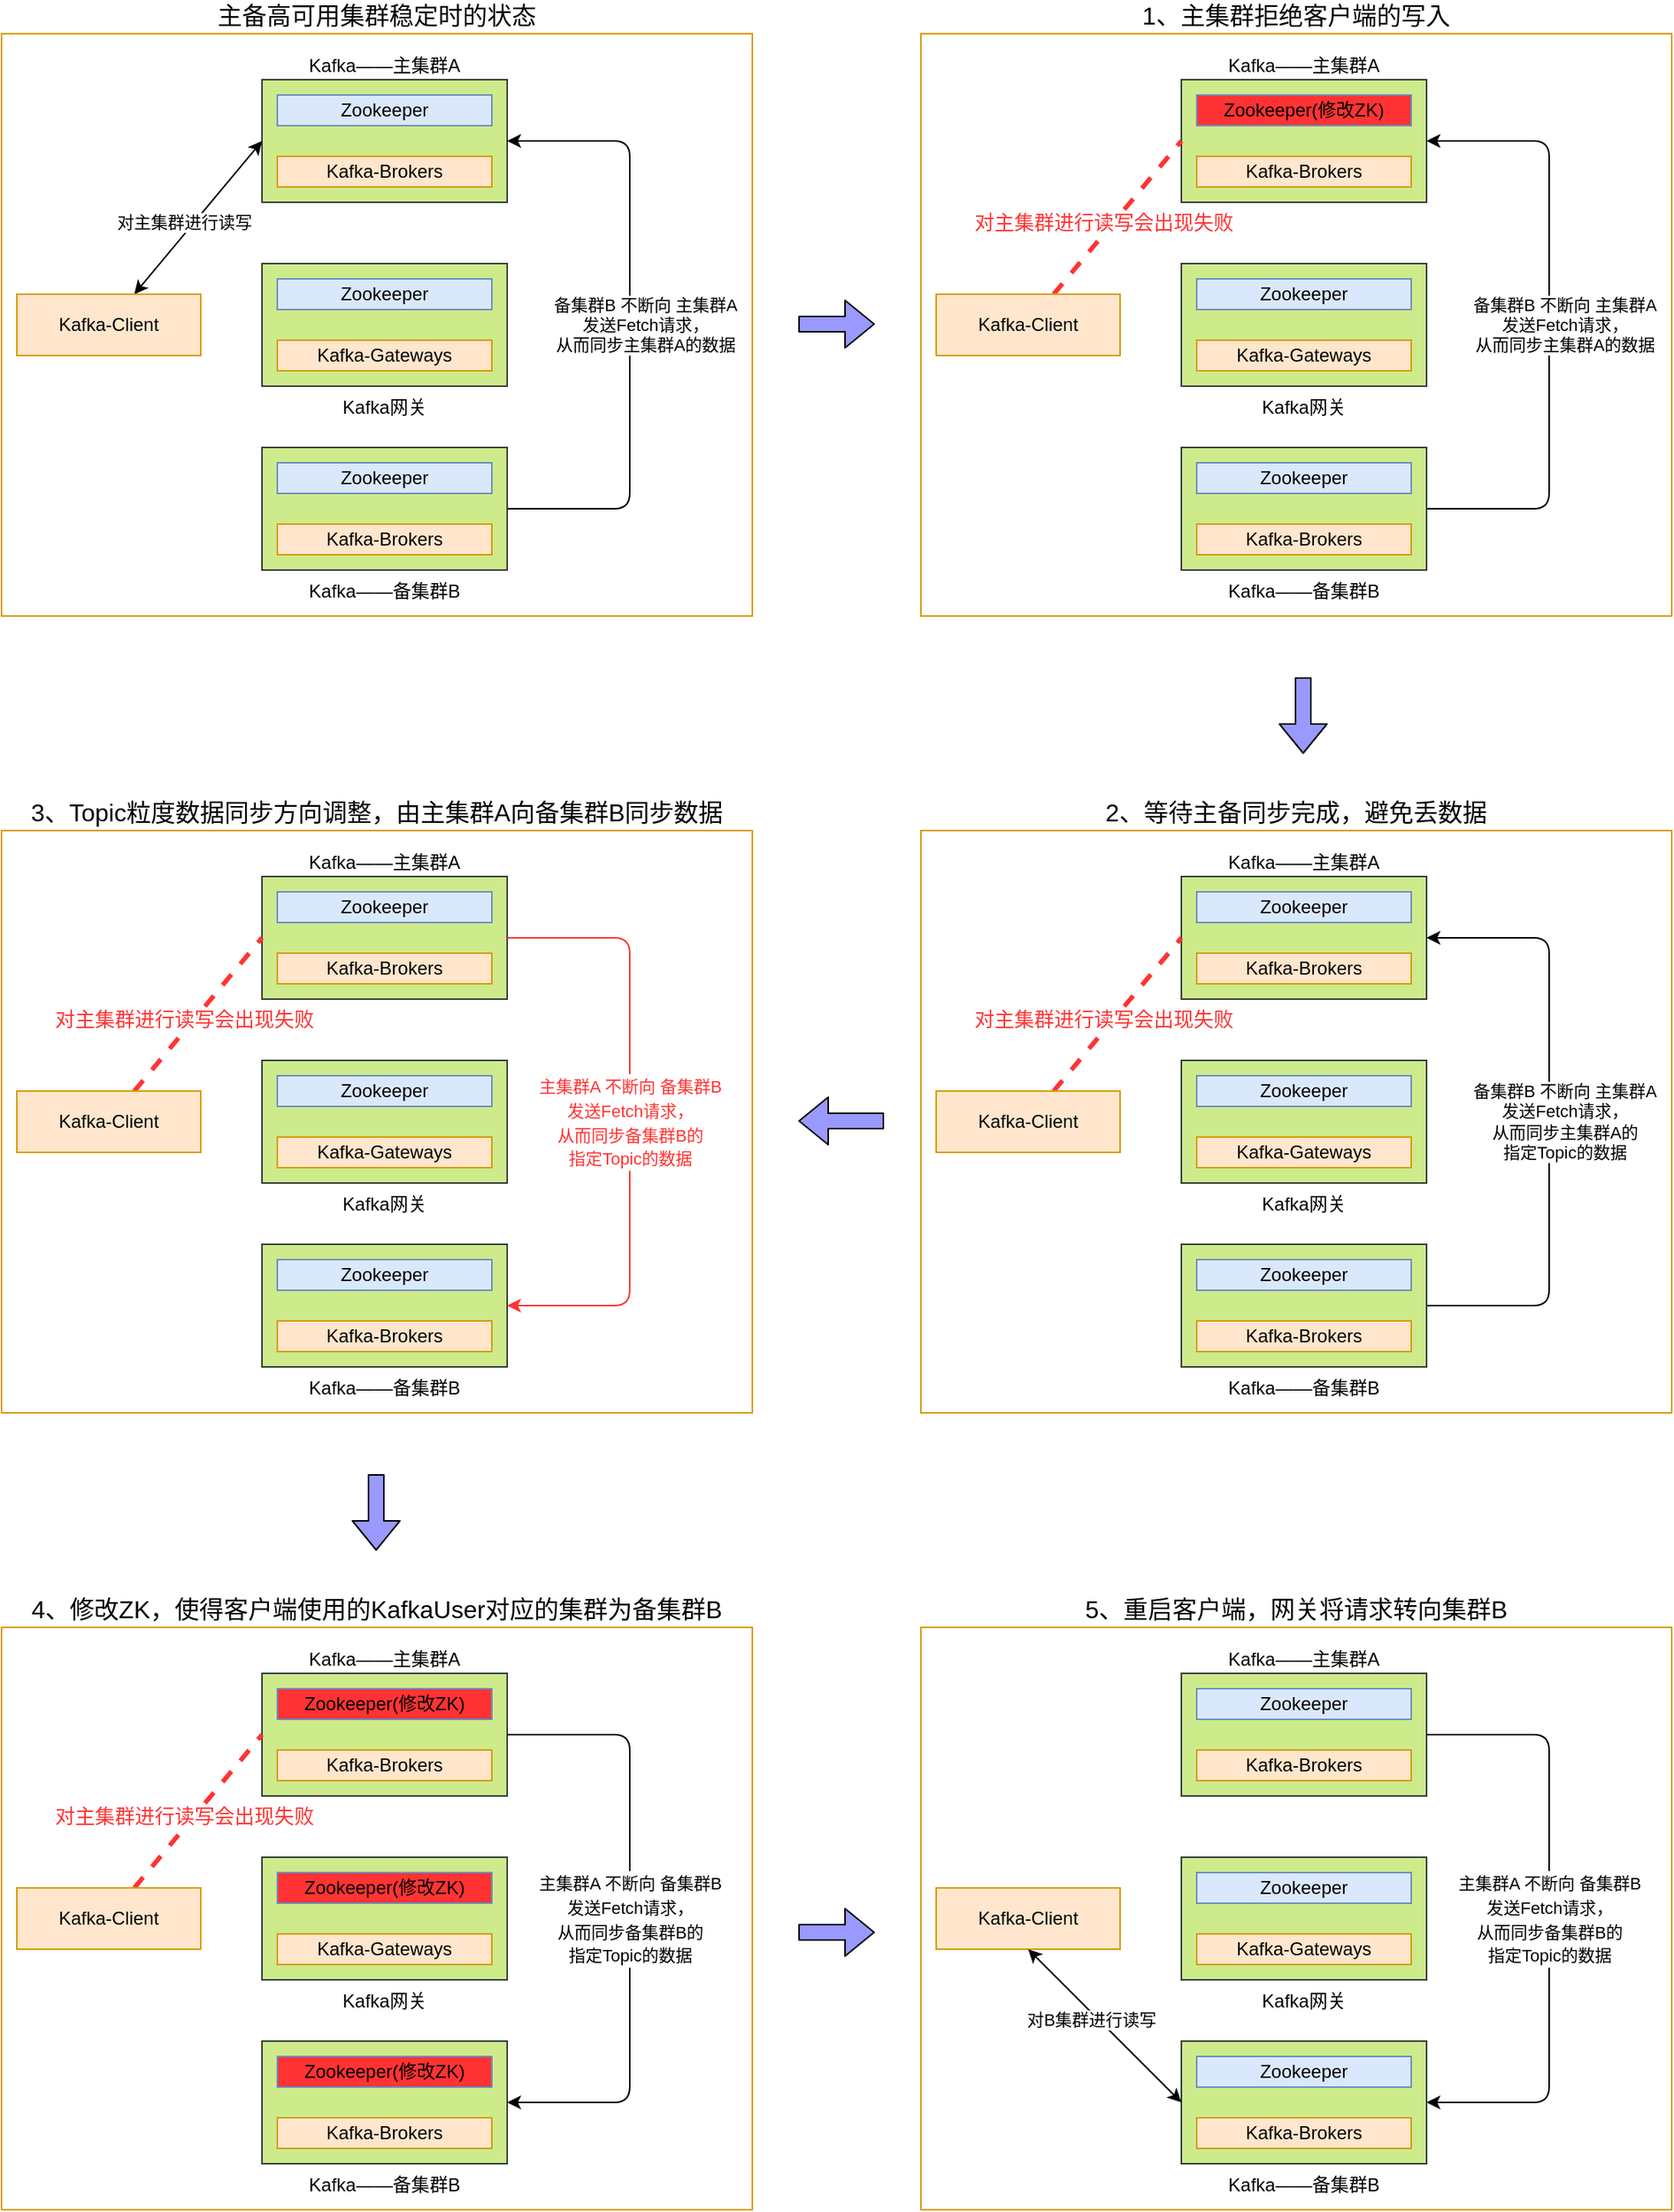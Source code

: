 <mxfile>
    <diagram id="bhaMuW99Q1BzDTtcfRXp" name="Page-1">
        <mxGraphModel dx="1384" dy="785" grid="1" gridSize="10" guides="1" tooltips="1" connect="1" arrows="1" fold="1" page="1" pageScale="1" pageWidth="1169" pageHeight="827" math="0" shadow="0">
            <root>
                <mxCell id="0"/>
                <mxCell id="1" parent="0"/>
                <mxCell id="81" value="1、主集群拒绝客户端的写入" style="rounded=0;whiteSpace=wrap;html=1;absoluteArcSize=1;arcSize=14;strokeWidth=1;fillColor=#FFFFFF;strokeColor=#d79b00;labelPosition=center;verticalLabelPosition=top;align=center;verticalAlign=bottom;fontSize=16;" vertex="1" parent="1">
                    <mxGeometry x="630" y="70" width="490" height="380" as="geometry"/>
                </mxCell>
                <mxCell id="79" value="主备高可用集群稳定时的状态" style="rounded=0;whiteSpace=wrap;html=1;absoluteArcSize=1;arcSize=14;strokeWidth=1;fillColor=#FFFFFF;strokeColor=#d79b00;labelPosition=center;verticalLabelPosition=top;align=center;verticalAlign=bottom;fontSize=16;" vertex="1" parent="1">
                    <mxGeometry x="30" y="70" width="490" height="380" as="geometry"/>
                </mxCell>
                <mxCell id="27" value="Kafka——主集群A" style="rounded=0;whiteSpace=wrap;html=1;absoluteArcSize=1;arcSize=14;strokeWidth=1;fillColor=#cdeb8b;strokeColor=#36393d;labelPosition=center;verticalLabelPosition=top;align=center;verticalAlign=bottom;" parent="1" vertex="1">
                    <mxGeometry x="200" y="100" width="160" height="80" as="geometry"/>
                </mxCell>
                <mxCell id="32" value="Zookeeper" style="rounded=0;whiteSpace=wrap;html=1;absoluteArcSize=1;arcSize=14;strokeWidth=1;fillColor=#dae8fc;strokeColor=#6c8ebf;" parent="1" vertex="1">
                    <mxGeometry x="210" y="110" width="140" height="20" as="geometry"/>
                </mxCell>
                <mxCell id="33" value="Kafka-Brokers" style="rounded=0;whiteSpace=wrap;html=1;absoluteArcSize=1;arcSize=14;strokeWidth=1;fillColor=#ffe6cc;strokeColor=#d79b00;" parent="1" vertex="1">
                    <mxGeometry x="210" y="150" width="140" height="20" as="geometry"/>
                </mxCell>
                <mxCell id="36" value="Kafka网关" style="rounded=0;whiteSpace=wrap;html=1;absoluteArcSize=1;arcSize=14;strokeWidth=1;fillColor=#cdeb8b;strokeColor=#36393d;labelPosition=center;verticalLabelPosition=bottom;align=center;verticalAlign=top;" parent="1" vertex="1">
                    <mxGeometry x="200" y="220" width="160" height="80" as="geometry"/>
                </mxCell>
                <mxCell id="37" value="Zookeeper" style="rounded=0;whiteSpace=wrap;html=1;absoluteArcSize=1;arcSize=14;strokeWidth=1;fillColor=#dae8fc;strokeColor=#6c8ebf;" parent="1" vertex="1">
                    <mxGeometry x="210" y="230" width="140" height="20" as="geometry"/>
                </mxCell>
                <mxCell id="38" value="Kafka-Gateways" style="rounded=0;whiteSpace=wrap;html=1;absoluteArcSize=1;arcSize=14;strokeWidth=1;fillColor=#ffe6cc;strokeColor=#d79b00;" parent="1" vertex="1">
                    <mxGeometry x="210" y="270" width="140" height="20" as="geometry"/>
                </mxCell>
                <mxCell id="63" style="edgeStyle=orthogonalEdgeStyle;html=1;exitX=1;exitY=0.5;exitDx=0;exitDy=0;entryX=1;entryY=0.5;entryDx=0;entryDy=0;" edge="1" parent="1" source="39" target="27">
                    <mxGeometry relative="1" as="geometry">
                        <Array as="points">
                            <mxPoint x="440" y="380"/>
                            <mxPoint x="440" y="140"/>
                        </Array>
                    </mxGeometry>
                </mxCell>
                <mxCell id="64" value="备集群B 不断向 主集群A &lt;br&gt;发送Fetch请求，&lt;br&gt;从而同步主集群A的数据" style="edgeLabel;html=1;align=center;verticalAlign=middle;resizable=0;points=[];" vertex="1" connectable="0" parent="63">
                    <mxGeometry x="-0.05" y="-4" relative="1" as="geometry">
                        <mxPoint x="6" y="-10" as="offset"/>
                    </mxGeometry>
                </mxCell>
                <mxCell id="39" value="Kafka——备集群B" style="rounded=0;whiteSpace=wrap;html=1;absoluteArcSize=1;arcSize=14;strokeWidth=1;fillColor=#cdeb8b;strokeColor=#36393d;labelPosition=center;verticalLabelPosition=bottom;align=center;verticalAlign=top;" parent="1" vertex="1">
                    <mxGeometry x="200" y="340" width="160" height="80" as="geometry"/>
                </mxCell>
                <mxCell id="40" value="Zookeeper" style="rounded=0;whiteSpace=wrap;html=1;absoluteArcSize=1;arcSize=14;strokeWidth=1;fillColor=#dae8fc;strokeColor=#6c8ebf;" parent="1" vertex="1">
                    <mxGeometry x="210" y="350" width="140" height="20" as="geometry"/>
                </mxCell>
                <mxCell id="41" value="Kafka-Brokers" style="rounded=0;whiteSpace=wrap;html=1;absoluteArcSize=1;arcSize=14;strokeWidth=1;fillColor=#ffe6cc;strokeColor=#d79b00;" parent="1" vertex="1">
                    <mxGeometry x="210" y="390" width="140" height="20" as="geometry"/>
                </mxCell>
                <mxCell id="57" style="html=1;entryX=0;entryY=0.5;entryDx=0;entryDy=0;strokeColor=default;startArrow=classic;startFill=1;" parent="1" source="42" target="27" edge="1">
                    <mxGeometry relative="1" as="geometry"/>
                </mxCell>
                <mxCell id="58" value="对主集群进行读写" style="edgeLabel;html=1;align=center;verticalAlign=middle;resizable=0;points=[];" parent="57" vertex="1" connectable="0">
                    <mxGeometry x="-0.072" y="1" relative="1" as="geometry">
                        <mxPoint x="-6" as="offset"/>
                    </mxGeometry>
                </mxCell>
                <mxCell id="42" value="Kafka-Client" style="rounded=0;whiteSpace=wrap;html=1;absoluteArcSize=1;arcSize=14;strokeWidth=1;fillColor=#ffe6cc;strokeColor=#d79b00;" parent="1" vertex="1">
                    <mxGeometry x="40" y="240" width="120" height="40" as="geometry"/>
                </mxCell>
                <mxCell id="65" value="Kafka——主集群A" style="rounded=0;whiteSpace=wrap;html=1;absoluteArcSize=1;arcSize=14;strokeWidth=1;fillColor=#cdeb8b;strokeColor=#36393d;labelPosition=center;verticalLabelPosition=top;align=center;verticalAlign=bottom;" vertex="1" parent="1">
                    <mxGeometry x="800" y="100" width="160" height="80" as="geometry"/>
                </mxCell>
                <mxCell id="66" value="Zookeeper(修改ZK)" style="rounded=0;whiteSpace=wrap;html=1;absoluteArcSize=1;arcSize=14;strokeWidth=1;fillColor=#FF3333;strokeColor=#6c8ebf;" vertex="1" parent="1">
                    <mxGeometry x="810" y="110" width="140" height="20" as="geometry"/>
                </mxCell>
                <mxCell id="67" value="Kafka-Brokers" style="rounded=0;whiteSpace=wrap;html=1;absoluteArcSize=1;arcSize=14;strokeWidth=1;fillColor=#ffe6cc;strokeColor=#d79b00;" vertex="1" parent="1">
                    <mxGeometry x="810" y="150" width="140" height="20" as="geometry"/>
                </mxCell>
                <mxCell id="68" value="Kafka网关" style="rounded=0;whiteSpace=wrap;html=1;absoluteArcSize=1;arcSize=14;strokeWidth=1;fillColor=#cdeb8b;strokeColor=#36393d;labelPosition=center;verticalLabelPosition=bottom;align=center;verticalAlign=top;" vertex="1" parent="1">
                    <mxGeometry x="800" y="220" width="160" height="80" as="geometry"/>
                </mxCell>
                <mxCell id="69" value="Zookeeper" style="rounded=0;whiteSpace=wrap;html=1;absoluteArcSize=1;arcSize=14;strokeWidth=1;fillColor=#dae8fc;strokeColor=#6c8ebf;" vertex="1" parent="1">
                    <mxGeometry x="810" y="230" width="140" height="20" as="geometry"/>
                </mxCell>
                <mxCell id="70" value="Kafka-Gateways" style="rounded=0;whiteSpace=wrap;html=1;absoluteArcSize=1;arcSize=14;strokeWidth=1;fillColor=#ffe6cc;strokeColor=#d79b00;" vertex="1" parent="1">
                    <mxGeometry x="810" y="270" width="140" height="20" as="geometry"/>
                </mxCell>
                <mxCell id="71" style="edgeStyle=orthogonalEdgeStyle;html=1;exitX=1;exitY=0.5;exitDx=0;exitDy=0;entryX=1;entryY=0.5;entryDx=0;entryDy=0;" edge="1" parent="1" source="73" target="65">
                    <mxGeometry relative="1" as="geometry">
                        <Array as="points">
                            <mxPoint x="1040" y="380"/>
                            <mxPoint x="1040" y="140"/>
                        </Array>
                    </mxGeometry>
                </mxCell>
                <mxCell id="72" value="备集群B 不断向 主集群A&lt;br&gt;发送Fetch请求，&lt;br&gt;从而同步主集群A的数据" style="edgeLabel;html=1;align=center;verticalAlign=middle;resizable=0;points=[];" vertex="1" connectable="0" parent="71">
                    <mxGeometry x="-0.05" y="-4" relative="1" as="geometry">
                        <mxPoint x="6" y="-10" as="offset"/>
                    </mxGeometry>
                </mxCell>
                <mxCell id="73" value="Kafka——备集群B" style="rounded=0;whiteSpace=wrap;html=1;absoluteArcSize=1;arcSize=14;strokeWidth=1;fillColor=#cdeb8b;strokeColor=#36393d;labelPosition=center;verticalLabelPosition=bottom;align=center;verticalAlign=top;" vertex="1" parent="1">
                    <mxGeometry x="800" y="340" width="160" height="80" as="geometry"/>
                </mxCell>
                <mxCell id="74" value="Zookeeper" style="rounded=0;whiteSpace=wrap;html=1;absoluteArcSize=1;arcSize=14;strokeWidth=1;fillColor=#dae8fc;strokeColor=#6c8ebf;" vertex="1" parent="1">
                    <mxGeometry x="810" y="350" width="140" height="20" as="geometry"/>
                </mxCell>
                <mxCell id="75" value="Kafka-Brokers" style="rounded=0;whiteSpace=wrap;html=1;absoluteArcSize=1;arcSize=14;strokeWidth=1;fillColor=#ffe6cc;strokeColor=#d79b00;" vertex="1" parent="1">
                    <mxGeometry x="810" y="390" width="140" height="20" as="geometry"/>
                </mxCell>
                <mxCell id="76" style="html=1;entryX=0;entryY=0.5;entryDx=0;entryDy=0;strokeColor=#FF3333;startArrow=none;startFill=0;strokeWidth=3;endArrow=none;endFill=0;dashed=1;" edge="1" parent="1" source="78" target="65">
                    <mxGeometry relative="1" as="geometry"/>
                </mxCell>
                <mxCell id="77" value="对主集群进行读写会出现失败" style="edgeLabel;html=1;align=center;verticalAlign=middle;resizable=0;points=[];fontColor=#FF3333;fontSize=13;" vertex="1" connectable="0" parent="76">
                    <mxGeometry x="-0.072" y="1" relative="1" as="geometry">
                        <mxPoint x="-6" as="offset"/>
                    </mxGeometry>
                </mxCell>
                <mxCell id="78" value="Kafka-Client" style="rounded=0;whiteSpace=wrap;html=1;absoluteArcSize=1;arcSize=14;strokeWidth=1;fillColor=#ffe6cc;strokeColor=#d79b00;" vertex="1" parent="1">
                    <mxGeometry x="640" y="240" width="120" height="40" as="geometry"/>
                </mxCell>
                <mxCell id="82" value="2、等待主备同步完成，避免丢数据" style="rounded=0;whiteSpace=wrap;html=1;absoluteArcSize=1;arcSize=14;strokeWidth=1;fillColor=#FFFFFF;strokeColor=#d79b00;labelPosition=center;verticalLabelPosition=top;align=center;verticalAlign=bottom;fontSize=16;" vertex="1" parent="1">
                    <mxGeometry x="630" y="590" width="490" height="380" as="geometry"/>
                </mxCell>
                <mxCell id="83" value="Kafka——主集群A" style="rounded=0;whiteSpace=wrap;html=1;absoluteArcSize=1;arcSize=14;strokeWidth=1;fillColor=#cdeb8b;strokeColor=#36393d;labelPosition=center;verticalLabelPosition=top;align=center;verticalAlign=bottom;" vertex="1" parent="1">
                    <mxGeometry x="800" y="620" width="160" height="80" as="geometry"/>
                </mxCell>
                <mxCell id="84" value="Zookeeper" style="rounded=0;whiteSpace=wrap;html=1;absoluteArcSize=1;arcSize=14;strokeWidth=1;fillColor=#dae8fc;strokeColor=#6c8ebf;" vertex="1" parent="1">
                    <mxGeometry x="810" y="630" width="140" height="20" as="geometry"/>
                </mxCell>
                <mxCell id="85" value="Kafka-Brokers" style="rounded=0;whiteSpace=wrap;html=1;absoluteArcSize=1;arcSize=14;strokeWidth=1;fillColor=#ffe6cc;strokeColor=#d79b00;" vertex="1" parent="1">
                    <mxGeometry x="810" y="670" width="140" height="20" as="geometry"/>
                </mxCell>
                <mxCell id="86" value="Kafka网关" style="rounded=0;whiteSpace=wrap;html=1;absoluteArcSize=1;arcSize=14;strokeWidth=1;fillColor=#cdeb8b;strokeColor=#36393d;labelPosition=center;verticalLabelPosition=bottom;align=center;verticalAlign=top;" vertex="1" parent="1">
                    <mxGeometry x="800" y="740" width="160" height="80" as="geometry"/>
                </mxCell>
                <mxCell id="87" value="Zookeeper" style="rounded=0;whiteSpace=wrap;html=1;absoluteArcSize=1;arcSize=14;strokeWidth=1;fillColor=#dae8fc;strokeColor=#6c8ebf;" vertex="1" parent="1">
                    <mxGeometry x="810" y="750" width="140" height="20" as="geometry"/>
                </mxCell>
                <mxCell id="88" value="Kafka-Gateways" style="rounded=0;whiteSpace=wrap;html=1;absoluteArcSize=1;arcSize=14;strokeWidth=1;fillColor=#ffe6cc;strokeColor=#d79b00;" vertex="1" parent="1">
                    <mxGeometry x="810" y="790" width="140" height="20" as="geometry"/>
                </mxCell>
                <mxCell id="89" style="edgeStyle=orthogonalEdgeStyle;html=1;exitX=1;exitY=0.5;exitDx=0;exitDy=0;entryX=1;entryY=0.5;entryDx=0;entryDy=0;" edge="1" parent="1" source="91" target="83">
                    <mxGeometry relative="1" as="geometry">
                        <Array as="points">
                            <mxPoint x="1040" y="900"/>
                            <mxPoint x="1040" y="660"/>
                        </Array>
                    </mxGeometry>
                </mxCell>
                <mxCell id="90" value="备集群B 不断向 主集群A&lt;br&gt;发送Fetch请求，&lt;br&gt;从而同步主集群A的&lt;br&gt;指定Topic的数据" style="edgeLabel;html=1;align=center;verticalAlign=middle;resizable=0;points=[];" vertex="1" connectable="0" parent="89">
                    <mxGeometry x="-0.05" y="-4" relative="1" as="geometry">
                        <mxPoint x="6" y="-10" as="offset"/>
                    </mxGeometry>
                </mxCell>
                <mxCell id="91" value="Kafka——备集群B" style="rounded=0;whiteSpace=wrap;html=1;absoluteArcSize=1;arcSize=14;strokeWidth=1;fillColor=#cdeb8b;strokeColor=#36393d;labelPosition=center;verticalLabelPosition=bottom;align=center;verticalAlign=top;" vertex="1" parent="1">
                    <mxGeometry x="800" y="860" width="160" height="80" as="geometry"/>
                </mxCell>
                <mxCell id="92" value="Zookeeper" style="rounded=0;whiteSpace=wrap;html=1;absoluteArcSize=1;arcSize=14;strokeWidth=1;fillColor=#dae8fc;strokeColor=#6c8ebf;" vertex="1" parent="1">
                    <mxGeometry x="810" y="870" width="140" height="20" as="geometry"/>
                </mxCell>
                <mxCell id="93" value="Kafka-Brokers" style="rounded=0;whiteSpace=wrap;html=1;absoluteArcSize=1;arcSize=14;strokeWidth=1;fillColor=#ffe6cc;strokeColor=#d79b00;" vertex="1" parent="1">
                    <mxGeometry x="810" y="910" width="140" height="20" as="geometry"/>
                </mxCell>
                <mxCell id="94" style="html=1;entryX=0;entryY=0.5;entryDx=0;entryDy=0;strokeColor=#FF3333;startArrow=none;startFill=0;strokeWidth=3;endArrow=none;endFill=0;dashed=1;" edge="1" parent="1" source="96" target="83">
                    <mxGeometry relative="1" as="geometry"/>
                </mxCell>
                <mxCell id="95" value="对主集群进行读写会出现失败" style="edgeLabel;html=1;align=center;verticalAlign=middle;resizable=0;points=[];fontColor=#FF3333;fontSize=13;" vertex="1" connectable="0" parent="94">
                    <mxGeometry x="-0.072" y="1" relative="1" as="geometry">
                        <mxPoint x="-6" as="offset"/>
                    </mxGeometry>
                </mxCell>
                <mxCell id="96" value="Kafka-Client" style="rounded=0;whiteSpace=wrap;html=1;absoluteArcSize=1;arcSize=14;strokeWidth=1;fillColor=#ffe6cc;strokeColor=#d79b00;" vertex="1" parent="1">
                    <mxGeometry x="640" y="760" width="120" height="40" as="geometry"/>
                </mxCell>
                <mxCell id="97" value="3、Topic粒度数据同步方向调整，由主集群A向备集群B同步数据" style="rounded=0;whiteSpace=wrap;html=1;absoluteArcSize=1;arcSize=14;strokeWidth=1;fillColor=#FFFFFF;strokeColor=#d79b00;labelPosition=center;verticalLabelPosition=top;align=center;verticalAlign=bottom;fontSize=16;" vertex="1" parent="1">
                    <mxGeometry x="30" y="590" width="490" height="380" as="geometry"/>
                </mxCell>
                <mxCell id="98" value="Kafka——主集群A" style="rounded=0;whiteSpace=wrap;html=1;absoluteArcSize=1;arcSize=14;strokeWidth=1;fillColor=#cdeb8b;strokeColor=#36393d;labelPosition=center;verticalLabelPosition=top;align=center;verticalAlign=bottom;" vertex="1" parent="1">
                    <mxGeometry x="200" y="620" width="160" height="80" as="geometry"/>
                </mxCell>
                <mxCell id="99" value="Zookeeper" style="rounded=0;whiteSpace=wrap;html=1;absoluteArcSize=1;arcSize=14;strokeWidth=1;fillColor=#dae8fc;strokeColor=#6c8ebf;" vertex="1" parent="1">
                    <mxGeometry x="210" y="630" width="140" height="20" as="geometry"/>
                </mxCell>
                <mxCell id="100" value="Kafka-Brokers" style="rounded=0;whiteSpace=wrap;html=1;absoluteArcSize=1;arcSize=14;strokeWidth=1;fillColor=#ffe6cc;strokeColor=#d79b00;" vertex="1" parent="1">
                    <mxGeometry x="210" y="670" width="140" height="20" as="geometry"/>
                </mxCell>
                <mxCell id="101" value="Kafka网关" style="rounded=0;whiteSpace=wrap;html=1;absoluteArcSize=1;arcSize=14;strokeWidth=1;fillColor=#cdeb8b;strokeColor=#36393d;labelPosition=center;verticalLabelPosition=bottom;align=center;verticalAlign=top;" vertex="1" parent="1">
                    <mxGeometry x="200" y="740" width="160" height="80" as="geometry"/>
                </mxCell>
                <mxCell id="102" value="Zookeeper" style="rounded=0;whiteSpace=wrap;html=1;absoluteArcSize=1;arcSize=14;strokeWidth=1;fillColor=#dae8fc;strokeColor=#6c8ebf;" vertex="1" parent="1">
                    <mxGeometry x="210" y="750" width="140" height="20" as="geometry"/>
                </mxCell>
                <mxCell id="103" value="Kafka-Gateways" style="rounded=0;whiteSpace=wrap;html=1;absoluteArcSize=1;arcSize=14;strokeWidth=1;fillColor=#ffe6cc;strokeColor=#d79b00;" vertex="1" parent="1">
                    <mxGeometry x="210" y="790" width="140" height="20" as="geometry"/>
                </mxCell>
                <mxCell id="104" style="edgeStyle=orthogonalEdgeStyle;html=1;exitX=1;exitY=0.5;exitDx=0;exitDy=0;entryX=1;entryY=0.5;entryDx=0;entryDy=0;endArrow=none;endFill=0;strokeColor=#FF3333;strokeWidth=1;startArrow=classic;startFill=1;" edge="1" parent="1" source="106" target="98">
                    <mxGeometry relative="1" as="geometry">
                        <Array as="points">
                            <mxPoint x="440" y="900"/>
                            <mxPoint x="440" y="660"/>
                        </Array>
                    </mxGeometry>
                </mxCell>
                <mxCell id="105" value="&lt;span style=&quot;font-size: 11px;&quot;&gt;主集群A 不断向 备集群B&lt;/span&gt;&lt;br style=&quot;font-size: 11px;&quot;&gt;&lt;span style=&quot;font-size: 11px;&quot;&gt;发送Fetch请求，&lt;/span&gt;&lt;br style=&quot;font-size: 11px;&quot;&gt;&lt;span style=&quot;font-size: 11px;&quot;&gt;从而同步备集群B的&lt;br&gt;指定Topic的数据&lt;/span&gt;" style="edgeLabel;html=1;align=center;verticalAlign=middle;resizable=0;points=[];fontColor=#FF3333;fontSize=13;" vertex="1" connectable="0" parent="104">
                    <mxGeometry x="-0.05" y="-4" relative="1" as="geometry">
                        <mxPoint x="-4" y="-10" as="offset"/>
                    </mxGeometry>
                </mxCell>
                <mxCell id="106" value="Kafka——备集群B" style="rounded=0;whiteSpace=wrap;html=1;absoluteArcSize=1;arcSize=14;strokeWidth=1;fillColor=#cdeb8b;strokeColor=#36393d;labelPosition=center;verticalLabelPosition=bottom;align=center;verticalAlign=top;" vertex="1" parent="1">
                    <mxGeometry x="200" y="860" width="160" height="80" as="geometry"/>
                </mxCell>
                <mxCell id="107" value="Zookeeper" style="rounded=0;whiteSpace=wrap;html=1;absoluteArcSize=1;arcSize=14;strokeWidth=1;fillColor=#dae8fc;strokeColor=#6c8ebf;" vertex="1" parent="1">
                    <mxGeometry x="210" y="870" width="140" height="20" as="geometry"/>
                </mxCell>
                <mxCell id="108" value="Kafka-Brokers" style="rounded=0;whiteSpace=wrap;html=1;absoluteArcSize=1;arcSize=14;strokeWidth=1;fillColor=#ffe6cc;strokeColor=#d79b00;" vertex="1" parent="1">
                    <mxGeometry x="210" y="910" width="140" height="20" as="geometry"/>
                </mxCell>
                <mxCell id="109" style="html=1;entryX=0;entryY=0.5;entryDx=0;entryDy=0;strokeColor=#FF3333;startArrow=none;startFill=0;strokeWidth=3;endArrow=none;endFill=0;dashed=1;" edge="1" parent="1" source="111" target="98">
                    <mxGeometry relative="1" as="geometry"/>
                </mxCell>
                <mxCell id="110" value="对主集群进行读写会出现失败" style="edgeLabel;html=1;align=center;verticalAlign=middle;resizable=0;points=[];fontColor=#FF3333;fontSize=13;" vertex="1" connectable="0" parent="109">
                    <mxGeometry x="-0.072" y="1" relative="1" as="geometry">
                        <mxPoint x="-6" as="offset"/>
                    </mxGeometry>
                </mxCell>
                <mxCell id="111" value="Kafka-Client" style="rounded=0;whiteSpace=wrap;html=1;absoluteArcSize=1;arcSize=14;strokeWidth=1;fillColor=#ffe6cc;strokeColor=#d79b00;" vertex="1" parent="1">
                    <mxGeometry x="40" y="760" width="120" height="40" as="geometry"/>
                </mxCell>
                <mxCell id="127" value="4、修改ZK，使得客户端使用的KafkaUser对应的集群为备集群B" style="rounded=0;whiteSpace=wrap;html=1;absoluteArcSize=1;arcSize=14;strokeWidth=1;fillColor=#FFFFFF;strokeColor=#d79b00;labelPosition=center;verticalLabelPosition=top;align=center;verticalAlign=bottom;fontSize=16;" vertex="1" parent="1">
                    <mxGeometry x="30" y="1110" width="490" height="380" as="geometry"/>
                </mxCell>
                <mxCell id="128" value="Kafka——主集群A" style="rounded=0;whiteSpace=wrap;html=1;absoluteArcSize=1;arcSize=14;strokeWidth=1;fillColor=#cdeb8b;strokeColor=#36393d;labelPosition=center;verticalLabelPosition=top;align=center;verticalAlign=bottom;" vertex="1" parent="1">
                    <mxGeometry x="200" y="1140" width="160" height="80" as="geometry"/>
                </mxCell>
                <mxCell id="130" value="Kafka-Brokers" style="rounded=0;whiteSpace=wrap;html=1;absoluteArcSize=1;arcSize=14;strokeWidth=1;fillColor=#ffe6cc;strokeColor=#d79b00;" vertex="1" parent="1">
                    <mxGeometry x="210" y="1190" width="140" height="20" as="geometry"/>
                </mxCell>
                <mxCell id="131" value="Kafka网关" style="rounded=0;whiteSpace=wrap;html=1;absoluteArcSize=1;arcSize=14;strokeWidth=1;fillColor=#cdeb8b;strokeColor=#36393d;labelPosition=center;verticalLabelPosition=bottom;align=center;verticalAlign=top;" vertex="1" parent="1">
                    <mxGeometry x="200" y="1260" width="160" height="80" as="geometry"/>
                </mxCell>
                <mxCell id="132" value="Zookeeper(修改ZK)" style="rounded=0;whiteSpace=wrap;html=1;absoluteArcSize=1;arcSize=14;strokeWidth=1;fillColor=#FF3333;strokeColor=#6c8ebf;" vertex="1" parent="1">
                    <mxGeometry x="210" y="1270" width="140" height="20" as="geometry"/>
                </mxCell>
                <mxCell id="133" value="Kafka-Gateways" style="rounded=0;whiteSpace=wrap;html=1;absoluteArcSize=1;arcSize=14;strokeWidth=1;fillColor=#ffe6cc;strokeColor=#d79b00;" vertex="1" parent="1">
                    <mxGeometry x="210" y="1310" width="140" height="20" as="geometry"/>
                </mxCell>
                <mxCell id="134" style="edgeStyle=orthogonalEdgeStyle;html=1;exitX=1;exitY=0.5;exitDx=0;exitDy=0;entryX=1;entryY=0.5;entryDx=0;entryDy=0;endArrow=none;endFill=0;strokeColor=#000000;strokeWidth=1;startArrow=classic;startFill=1;" edge="1" parent="1" source="136" target="128">
                    <mxGeometry relative="1" as="geometry">
                        <Array as="points">
                            <mxPoint x="440" y="1420"/>
                            <mxPoint x="440" y="1180"/>
                        </Array>
                    </mxGeometry>
                </mxCell>
                <mxCell id="135" value="&lt;span style=&quot;color: rgb(0 , 0 , 0) ; font-size: 11px&quot;&gt;主集群A 不断向 备集群B&lt;/span&gt;&lt;br style=&quot;color: rgb(0 , 0 , 0) ; font-size: 11px&quot;&gt;&lt;span style=&quot;color: rgb(0 , 0 , 0) ; font-size: 11px&quot;&gt;发送Fetch请求，&lt;/span&gt;&lt;br style=&quot;color: rgb(0 , 0 , 0) ; font-size: 11px&quot;&gt;&lt;span style=&quot;color: rgb(0 , 0 , 0) ; font-size: 11px&quot;&gt;从而同步备集群B的&lt;br&gt;指定Topic的数据&lt;/span&gt;" style="edgeLabel;html=1;align=center;verticalAlign=middle;resizable=0;points=[];fontColor=#FF3333;fontSize=13;" vertex="1" connectable="0" parent="134">
                    <mxGeometry x="-0.05" y="-4" relative="1" as="geometry">
                        <mxPoint x="-4" y="-10" as="offset"/>
                    </mxGeometry>
                </mxCell>
                <mxCell id="136" value="Kafka——备集群B" style="rounded=0;whiteSpace=wrap;html=1;absoluteArcSize=1;arcSize=14;strokeWidth=1;fillColor=#cdeb8b;strokeColor=#36393d;labelPosition=center;verticalLabelPosition=bottom;align=center;verticalAlign=top;" vertex="1" parent="1">
                    <mxGeometry x="200" y="1380" width="160" height="80" as="geometry"/>
                </mxCell>
                <mxCell id="138" value="Kafka-Brokers" style="rounded=0;whiteSpace=wrap;html=1;absoluteArcSize=1;arcSize=14;strokeWidth=1;fillColor=#ffe6cc;strokeColor=#d79b00;" vertex="1" parent="1">
                    <mxGeometry x="210" y="1430" width="140" height="20" as="geometry"/>
                </mxCell>
                <mxCell id="139" style="html=1;entryX=0;entryY=0.5;entryDx=0;entryDy=0;strokeColor=#FF3333;startArrow=none;startFill=0;strokeWidth=3;endArrow=none;endFill=0;dashed=1;" edge="1" parent="1" source="141" target="128">
                    <mxGeometry relative="1" as="geometry"/>
                </mxCell>
                <mxCell id="140" value="对主集群进行读写会出现失败" style="edgeLabel;html=1;align=center;verticalAlign=middle;resizable=0;points=[];fontColor=#FF3333;fontSize=13;" vertex="1" connectable="0" parent="139">
                    <mxGeometry x="-0.072" y="1" relative="1" as="geometry">
                        <mxPoint x="-6" as="offset"/>
                    </mxGeometry>
                </mxCell>
                <mxCell id="141" value="Kafka-Client" style="rounded=0;whiteSpace=wrap;html=1;absoluteArcSize=1;arcSize=14;strokeWidth=1;fillColor=#ffe6cc;strokeColor=#d79b00;" vertex="1" parent="1">
                    <mxGeometry x="40" y="1280" width="120" height="40" as="geometry"/>
                </mxCell>
                <mxCell id="142" value="5、重启客户端，网关将请求转向集群B" style="rounded=0;whiteSpace=wrap;html=1;absoluteArcSize=1;arcSize=14;strokeWidth=1;fillColor=#FFFFFF;strokeColor=#d79b00;labelPosition=center;verticalLabelPosition=top;align=center;verticalAlign=bottom;fontSize=16;" vertex="1" parent="1">
                    <mxGeometry x="630" y="1110" width="490" height="380" as="geometry"/>
                </mxCell>
                <mxCell id="143" value="Kafka——主集群A" style="rounded=0;whiteSpace=wrap;html=1;absoluteArcSize=1;arcSize=14;strokeWidth=1;fillColor=#cdeb8b;strokeColor=#36393d;labelPosition=center;verticalLabelPosition=top;align=center;verticalAlign=bottom;" vertex="1" parent="1">
                    <mxGeometry x="800" y="1140" width="160" height="80" as="geometry"/>
                </mxCell>
                <mxCell id="144" value="Zookeeper" style="rounded=0;whiteSpace=wrap;html=1;absoluteArcSize=1;arcSize=14;strokeWidth=1;fillColor=#dae8fc;strokeColor=#6c8ebf;" vertex="1" parent="1">
                    <mxGeometry x="810" y="1150" width="140" height="20" as="geometry"/>
                </mxCell>
                <mxCell id="145" value="Kafka-Brokers" style="rounded=0;whiteSpace=wrap;html=1;absoluteArcSize=1;arcSize=14;strokeWidth=1;fillColor=#ffe6cc;strokeColor=#d79b00;" vertex="1" parent="1">
                    <mxGeometry x="810" y="1190" width="140" height="20" as="geometry"/>
                </mxCell>
                <mxCell id="146" value="Kafka网关" style="rounded=0;whiteSpace=wrap;html=1;absoluteArcSize=1;arcSize=14;strokeWidth=1;fillColor=#cdeb8b;strokeColor=#36393d;labelPosition=center;verticalLabelPosition=bottom;align=center;verticalAlign=top;" vertex="1" parent="1">
                    <mxGeometry x="800" y="1260" width="160" height="80" as="geometry"/>
                </mxCell>
                <mxCell id="148" value="Kafka-Gateways" style="rounded=0;whiteSpace=wrap;html=1;absoluteArcSize=1;arcSize=14;strokeWidth=1;fillColor=#ffe6cc;strokeColor=#d79b00;" vertex="1" parent="1">
                    <mxGeometry x="810" y="1310" width="140" height="20" as="geometry"/>
                </mxCell>
                <mxCell id="149" style="edgeStyle=orthogonalEdgeStyle;html=1;exitX=1;exitY=0.5;exitDx=0;exitDy=0;entryX=1;entryY=0.5;entryDx=0;entryDy=0;endArrow=none;endFill=0;strokeColor=#000000;strokeWidth=1;startArrow=classic;startFill=1;" edge="1" parent="1" source="151" target="143">
                    <mxGeometry relative="1" as="geometry">
                        <Array as="points">
                            <mxPoint x="1040" y="1420"/>
                            <mxPoint x="1040" y="1180"/>
                        </Array>
                    </mxGeometry>
                </mxCell>
                <mxCell id="150" value="&lt;span style=&quot;color: rgb(0 , 0 , 0) ; font-size: 11px&quot;&gt;主集群A 不断向 备集群B&lt;/span&gt;&lt;br style=&quot;color: rgb(0 , 0 , 0) ; font-size: 11px&quot;&gt;&lt;span style=&quot;color: rgb(0 , 0 , 0) ; font-size: 11px&quot;&gt;发送Fetch请求，&lt;/span&gt;&lt;br style=&quot;color: rgb(0 , 0 , 0) ; font-size: 11px&quot;&gt;&lt;span style=&quot;color: rgb(0 , 0 , 0) ; font-size: 11px&quot;&gt;从而同步备集群B的&lt;br&gt;指定Topic的数据&lt;/span&gt;" style="edgeLabel;html=1;align=center;verticalAlign=middle;resizable=0;points=[];fontColor=#FF3333;fontSize=13;" vertex="1" connectable="0" parent="149">
                    <mxGeometry x="-0.05" y="-4" relative="1" as="geometry">
                        <mxPoint x="-4" y="-10" as="offset"/>
                    </mxGeometry>
                </mxCell>
                <mxCell id="151" value="Kafka——备集群B" style="rounded=0;whiteSpace=wrap;html=1;absoluteArcSize=1;arcSize=14;strokeWidth=1;fillColor=#cdeb8b;strokeColor=#36393d;labelPosition=center;verticalLabelPosition=bottom;align=center;verticalAlign=top;" vertex="1" parent="1">
                    <mxGeometry x="800" y="1380" width="160" height="80" as="geometry"/>
                </mxCell>
                <mxCell id="152" value="Zookeeper" style="rounded=0;whiteSpace=wrap;html=1;absoluteArcSize=1;arcSize=14;strokeWidth=1;fillColor=#dae8fc;strokeColor=#6c8ebf;" vertex="1" parent="1">
                    <mxGeometry x="810" y="1390" width="140" height="20" as="geometry"/>
                </mxCell>
                <mxCell id="153" value="Kafka-Brokers" style="rounded=0;whiteSpace=wrap;html=1;absoluteArcSize=1;arcSize=14;strokeWidth=1;fillColor=#ffe6cc;strokeColor=#d79b00;" vertex="1" parent="1">
                    <mxGeometry x="810" y="1430" width="140" height="20" as="geometry"/>
                </mxCell>
                <mxCell id="156" value="Kafka-Client" style="rounded=0;whiteSpace=wrap;html=1;absoluteArcSize=1;arcSize=14;strokeWidth=1;fillColor=#ffe6cc;strokeColor=#d79b00;" vertex="1" parent="1">
                    <mxGeometry x="640" y="1280" width="120" height="40" as="geometry"/>
                </mxCell>
                <mxCell id="157" style="html=1;entryX=0;entryY=0.5;entryDx=0;entryDy=0;strokeColor=default;startArrow=classic;startFill=1;exitX=0.5;exitY=1;exitDx=0;exitDy=0;" edge="1" parent="1" source="156" target="151">
                    <mxGeometry relative="1" as="geometry">
                        <mxPoint x="529.997" y="1400" as="sourcePoint"/>
                        <mxPoint x="613.33" y="1300" as="targetPoint"/>
                    </mxGeometry>
                </mxCell>
                <mxCell id="158" value="对B集群进行读写" style="edgeLabel;html=1;align=center;verticalAlign=middle;resizable=0;points=[];" vertex="1" connectable="0" parent="157">
                    <mxGeometry x="-0.072" y="1" relative="1" as="geometry">
                        <mxPoint x="-6" as="offset"/>
                    </mxGeometry>
                </mxCell>
                <mxCell id="159" value="Zookeeper(修改ZK)" style="rounded=0;whiteSpace=wrap;html=1;absoluteArcSize=1;arcSize=14;strokeWidth=1;fillColor=#FF3333;strokeColor=#6c8ebf;" vertex="1" parent="1">
                    <mxGeometry x="210" y="1150" width="140" height="20" as="geometry"/>
                </mxCell>
                <mxCell id="160" value="Zookeeper(修改ZK)" style="rounded=0;whiteSpace=wrap;html=1;absoluteArcSize=1;arcSize=14;strokeWidth=1;fillColor=#FF3333;strokeColor=#6c8ebf;" vertex="1" parent="1">
                    <mxGeometry x="210" y="1390" width="140" height="20" as="geometry"/>
                </mxCell>
                <mxCell id="161" value="Zookeeper" style="rounded=0;whiteSpace=wrap;html=1;absoluteArcSize=1;arcSize=14;strokeWidth=1;fillColor=#dae8fc;strokeColor=#6c8ebf;" vertex="1" parent="1">
                    <mxGeometry x="810" y="1270" width="140" height="20" as="geometry"/>
                </mxCell>
                <mxCell id="162" value="" style="shape=flexArrow;endArrow=classic;html=1;fontSize=13;fontColor=#FF3333;strokeColor=#000000;strokeWidth=1;fillColor=#9999FF;" edge="1" parent="1">
                    <mxGeometry width="50" height="50" relative="1" as="geometry">
                        <mxPoint x="550" y="259.5" as="sourcePoint"/>
                        <mxPoint x="600" y="259.5" as="targetPoint"/>
                    </mxGeometry>
                </mxCell>
                <mxCell id="163" value="" style="shape=flexArrow;endArrow=classic;html=1;fontSize=13;fontColor=#FF3333;strokeColor=#000000;strokeWidth=1;fillColor=#9999FF;" edge="1" parent="1">
                    <mxGeometry width="50" height="50" relative="1" as="geometry">
                        <mxPoint x="879.5" y="490" as="sourcePoint"/>
                        <mxPoint x="879.5" y="540" as="targetPoint"/>
                    </mxGeometry>
                </mxCell>
                <mxCell id="164" value="" style="shape=flexArrow;endArrow=classic;html=1;fontSize=13;fontColor=#FF3333;strokeColor=#000000;strokeWidth=1;fillColor=#9999FF;" edge="1" parent="1">
                    <mxGeometry width="50" height="50" relative="1" as="geometry">
                        <mxPoint x="274.5" y="1010" as="sourcePoint"/>
                        <mxPoint x="274.5" y="1060" as="targetPoint"/>
                    </mxGeometry>
                </mxCell>
                <mxCell id="165" value="" style="shape=flexArrow;endArrow=classic;html=1;fontSize=13;fontColor=#FF3333;strokeColor=#000000;strokeWidth=1;fillColor=#9999FF;" edge="1" parent="1">
                    <mxGeometry width="50" height="50" relative="1" as="geometry">
                        <mxPoint x="550" y="1309" as="sourcePoint"/>
                        <mxPoint x="600" y="1309" as="targetPoint"/>
                    </mxGeometry>
                </mxCell>
                <mxCell id="167" value="" style="shape=flexArrow;endArrow=classic;html=1;fontSize=13;fontColor=#FF3333;strokeColor=#000000;strokeWidth=1;fillColor=#9999FF;" edge="1" parent="1">
                    <mxGeometry width="50" height="50" relative="1" as="geometry">
                        <mxPoint x="606" y="779.5" as="sourcePoint"/>
                        <mxPoint x="550" y="779.5" as="targetPoint"/>
                    </mxGeometry>
                </mxCell>
            </root>
        </mxGraphModel>
    </diagram>
</mxfile>